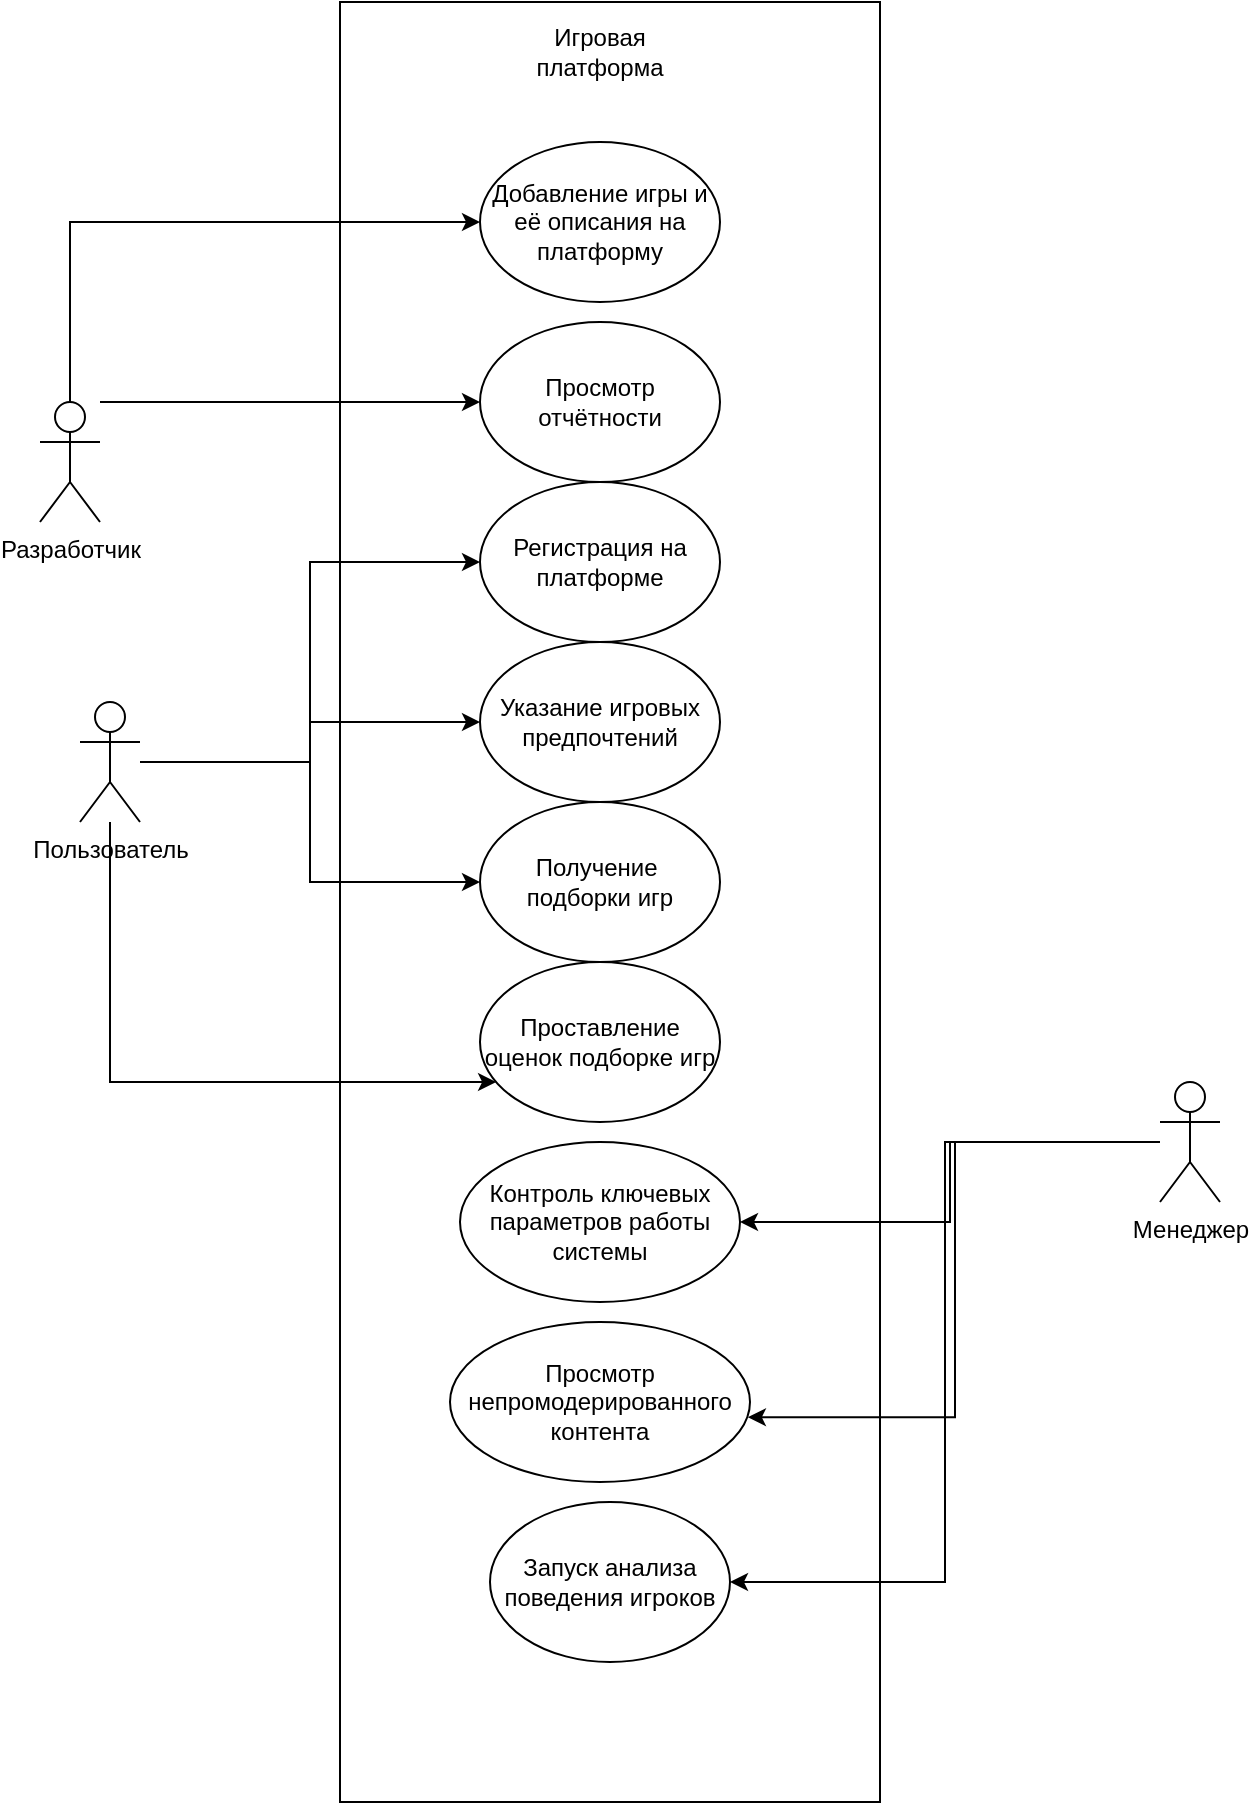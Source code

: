 <mxfile version="28.2.7">
  <diagram id="C5RBs43oDa-KdzZeNtuy" name="Page-1">
    <mxGraphModel grid="1" page="1" gridSize="10" guides="1" tooltips="1" connect="1" arrows="1" fold="1" pageScale="1" pageWidth="827" pageHeight="1169" math="0" shadow="0">
      <root>
        <mxCell id="WIyWlLk6GJQsqaUBKTNV-0" />
        <mxCell id="WIyWlLk6GJQsqaUBKTNV-1" parent="WIyWlLk6GJQsqaUBKTNV-0" />
        <mxCell id="t0G7QF4fx1piLThFc2al-9" value="" style="rounded=0;whiteSpace=wrap;html=1;" vertex="1" parent="WIyWlLk6GJQsqaUBKTNV-1">
          <mxGeometry x="240" y="-80" width="270" height="900" as="geometry" />
        </mxCell>
        <mxCell id="0Z7Siutm5EeNNmNUfu3L-6" style="edgeStyle=orthogonalEdgeStyle;rounded=0;orthogonalLoop=1;jettySize=auto;html=1;" edge="1" parent="WIyWlLk6GJQsqaUBKTNV-1" source="0Z7Siutm5EeNNmNUfu3L-0" target="0Z7Siutm5EeNNmNUfu3L-3">
          <mxGeometry relative="1" as="geometry" />
        </mxCell>
        <mxCell id="0Z7Siutm5EeNNmNUfu3L-10" style="edgeStyle=orthogonalEdgeStyle;rounded=0;orthogonalLoop=1;jettySize=auto;html=1;" edge="1" parent="WIyWlLk6GJQsqaUBKTNV-1" source="0Z7Siutm5EeNNmNUfu3L-0" target="0Z7Siutm5EeNNmNUfu3L-9">
          <mxGeometry relative="1" as="geometry">
            <Array as="points">
              <mxPoint x="125" y="460" />
            </Array>
          </mxGeometry>
        </mxCell>
        <mxCell id="t0G7QF4fx1piLThFc2al-6" style="edgeStyle=orthogonalEdgeStyle;rounded=0;orthogonalLoop=1;jettySize=auto;html=1;entryX=0;entryY=0.5;entryDx=0;entryDy=0;" edge="1" parent="WIyWlLk6GJQsqaUBKTNV-1" source="0Z7Siutm5EeNNmNUfu3L-0" target="t0G7QF4fx1piLThFc2al-4">
          <mxGeometry relative="1" as="geometry" />
        </mxCell>
        <mxCell id="t0G7QF4fx1piLThFc2al-7" style="edgeStyle=orthogonalEdgeStyle;rounded=0;orthogonalLoop=1;jettySize=auto;html=1;entryX=0;entryY=0.5;entryDx=0;entryDy=0;" edge="1" parent="WIyWlLk6GJQsqaUBKTNV-1" source="0Z7Siutm5EeNNmNUfu3L-0" target="t0G7QF4fx1piLThFc2al-5">
          <mxGeometry relative="1" as="geometry" />
        </mxCell>
        <mxCell id="0Z7Siutm5EeNNmNUfu3L-0" value="Пользователь" style="shape=umlActor;verticalLabelPosition=bottom;verticalAlign=top;html=1;outlineConnect=0;" vertex="1" parent="WIyWlLk6GJQsqaUBKTNV-1">
          <mxGeometry x="110" y="270" width="30" height="60" as="geometry" />
        </mxCell>
        <mxCell id="t0G7QF4fx1piLThFc2al-1" style="edgeStyle=orthogonalEdgeStyle;rounded=0;orthogonalLoop=1;jettySize=auto;html=1;entryX=1;entryY=0.5;entryDx=0;entryDy=0;" edge="1" parent="WIyWlLk6GJQsqaUBKTNV-1" source="0Z7Siutm5EeNNmNUfu3L-1" target="t0G7QF4fx1piLThFc2al-0">
          <mxGeometry relative="1" as="geometry" />
        </mxCell>
        <mxCell id="t0G7QF4fx1piLThFc2al-12" style="edgeStyle=orthogonalEdgeStyle;rounded=0;orthogonalLoop=1;jettySize=auto;html=1;entryX=1;entryY=0.5;entryDx=0;entryDy=0;" edge="1" parent="WIyWlLk6GJQsqaUBKTNV-1" source="0Z7Siutm5EeNNmNUfu3L-1" target="t0G7QF4fx1piLThFc2al-11">
          <mxGeometry relative="1" as="geometry" />
        </mxCell>
        <mxCell id="0Z7Siutm5EeNNmNUfu3L-1" value="Менеджер" style="shape=umlActor;verticalLabelPosition=bottom;verticalAlign=top;html=1;outlineConnect=0;" vertex="1" parent="WIyWlLk6GJQsqaUBKTNV-1">
          <mxGeometry x="650" y="460" width="30" height="60" as="geometry" />
        </mxCell>
        <mxCell id="0Z7Siutm5EeNNmNUfu3L-8" style="edgeStyle=orthogonalEdgeStyle;rounded=0;orthogonalLoop=1;jettySize=auto;html=1;" edge="1" parent="WIyWlLk6GJQsqaUBKTNV-1" source="0Z7Siutm5EeNNmNUfu3L-2" target="0Z7Siutm5EeNNmNUfu3L-7">
          <mxGeometry relative="1" as="geometry">
            <Array as="points">
              <mxPoint x="105" y="30" />
            </Array>
          </mxGeometry>
        </mxCell>
        <mxCell id="0Z7Siutm5EeNNmNUfu3L-12" style="edgeStyle=orthogonalEdgeStyle;rounded=0;orthogonalLoop=1;jettySize=auto;html=1;" edge="1" parent="WIyWlLk6GJQsqaUBKTNV-1" source="0Z7Siutm5EeNNmNUfu3L-2" target="0Z7Siutm5EeNNmNUfu3L-11">
          <mxGeometry relative="1" as="geometry">
            <Array as="points">
              <mxPoint x="210" y="120" />
              <mxPoint x="210" y="120" />
            </Array>
          </mxGeometry>
        </mxCell>
        <mxCell id="0Z7Siutm5EeNNmNUfu3L-2" value="Разработчик" style="shape=umlActor;verticalLabelPosition=bottom;verticalAlign=top;html=1;outlineConnect=0;" vertex="1" parent="WIyWlLk6GJQsqaUBKTNV-1">
          <mxGeometry x="90" y="120" width="30" height="60" as="geometry" />
        </mxCell>
        <mxCell id="0Z7Siutm5EeNNmNUfu3L-3" value="Получение&amp;nbsp; подборки игр" style="ellipse;whiteSpace=wrap;html=1;" vertex="1" parent="WIyWlLk6GJQsqaUBKTNV-1">
          <mxGeometry x="310" y="320" width="120" height="80" as="geometry" />
        </mxCell>
        <mxCell id="0Z7Siutm5EeNNmNUfu3L-7" value="Добавление игры и её описания на платформу" style="ellipse;whiteSpace=wrap;html=1;" vertex="1" parent="WIyWlLk6GJQsqaUBKTNV-1">
          <mxGeometry x="310" y="-10" width="120" height="80" as="geometry" />
        </mxCell>
        <mxCell id="0Z7Siutm5EeNNmNUfu3L-9" value="Проставление оценок подборке игр" style="ellipse;whiteSpace=wrap;html=1;" vertex="1" parent="WIyWlLk6GJQsqaUBKTNV-1">
          <mxGeometry x="310" y="400" width="120" height="80" as="geometry" />
        </mxCell>
        <mxCell id="0Z7Siutm5EeNNmNUfu3L-11" value="Просмотр отчётности" style="ellipse;whiteSpace=wrap;html=1;" vertex="1" parent="WIyWlLk6GJQsqaUBKTNV-1">
          <mxGeometry x="310" y="80" width="120" height="80" as="geometry" />
        </mxCell>
        <mxCell id="0Z7Siutm5EeNNmNUfu3L-18" value="Просмотр непромодерированного контента" style="ellipse;whiteSpace=wrap;html=1;" vertex="1" parent="WIyWlLk6GJQsqaUBKTNV-1">
          <mxGeometry x="295" y="580" width="150" height="80" as="geometry" />
        </mxCell>
        <mxCell id="0Z7Siutm5EeNNmNUfu3L-19" style="edgeStyle=orthogonalEdgeStyle;rounded=0;orthogonalLoop=1;jettySize=auto;html=1;entryX=0.993;entryY=0.595;entryDx=0;entryDy=0;entryPerimeter=0;" edge="1" parent="WIyWlLk6GJQsqaUBKTNV-1" source="0Z7Siutm5EeNNmNUfu3L-1" target="0Z7Siutm5EeNNmNUfu3L-18">
          <mxGeometry relative="1" as="geometry" />
        </mxCell>
        <mxCell id="t0G7QF4fx1piLThFc2al-0" value="Контроль ключевых параметров работы системы" style="ellipse;whiteSpace=wrap;html=1;" vertex="1" parent="WIyWlLk6GJQsqaUBKTNV-1">
          <mxGeometry x="300" y="490" width="140" height="80" as="geometry" />
        </mxCell>
        <mxCell id="t0G7QF4fx1piLThFc2al-4" value="Регистрация на платформе" style="ellipse;whiteSpace=wrap;html=1;" vertex="1" parent="WIyWlLk6GJQsqaUBKTNV-1">
          <mxGeometry x="310" y="160" width="120" height="80" as="geometry" />
        </mxCell>
        <mxCell id="t0G7QF4fx1piLThFc2al-5" value="Указание игровых предпочтений" style="ellipse;whiteSpace=wrap;html=1;" vertex="1" parent="WIyWlLk6GJQsqaUBKTNV-1">
          <mxGeometry x="310" y="240" width="120" height="80" as="geometry" />
        </mxCell>
        <mxCell id="t0G7QF4fx1piLThFc2al-10" value="Игровая платформа" style="text;html=1;whiteSpace=wrap;strokeColor=none;fillColor=none;align=center;verticalAlign=middle;rounded=0;" vertex="1" parent="WIyWlLk6GJQsqaUBKTNV-1">
          <mxGeometry x="340" y="-70" width="60" height="30" as="geometry" />
        </mxCell>
        <mxCell id="t0G7QF4fx1piLThFc2al-11" value="Запуск анализа поведения игроков" style="ellipse;whiteSpace=wrap;html=1;" vertex="1" parent="WIyWlLk6GJQsqaUBKTNV-1">
          <mxGeometry x="315" y="670" width="120" height="80" as="geometry" />
        </mxCell>
      </root>
    </mxGraphModel>
  </diagram>
</mxfile>
